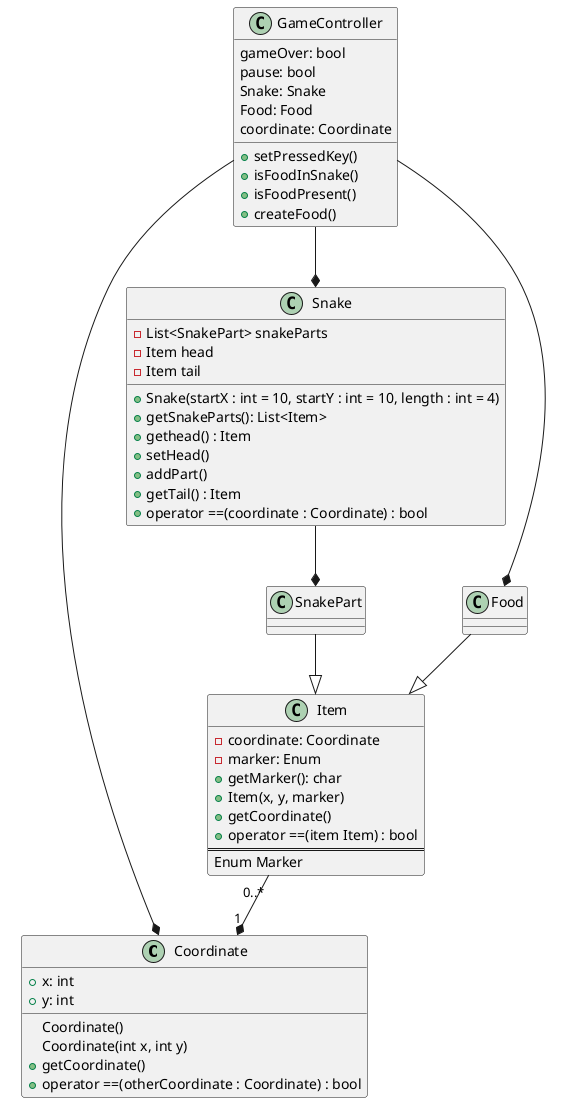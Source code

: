 @startuml
class Coordinate{
    +x: int
    +y: int
    Coordinate()
    Coordinate(int x, int y)
    +getCoordinate()
    +operator ==(otherCoordinate : Coordinate) : bool
}


Item "0..*" --* "1" Coordinate
class Item {
    -coordinate: Coordinate
    -marker: Enum
    +getMarker(): char
    +Item(x, y, marker)
    +getCoordinate()
    +operator ==(item Item) : bool
    ==
    Enum Marker
}

SnakePart --|> Item	
class SnakePart{
}



Snake --* SnakePart
class Snake{
-List<SnakePart> snakeParts
-Item head
-Item tail

+Snake(startX : int = 10, startY : int = 10, length : int = 4)
+getSnakeParts(): List<Item>
+gethead() : Item
+setHead()
+addPart()
+getTail() : Item
+operator ==(coordinate : Coordinate) : bool
}

GameController --* Coordinate
GameController --* Snake
GameController --* Food
class GameController{
gameOver: bool
pause: bool
Snake: Snake
Food: Food
coordinate: Coordinate
+setPressedKey()
+isFoodInSnake()
+isFoodPresent()
+createFood()
}

Food --|> Item
class Food{
}

@enduml